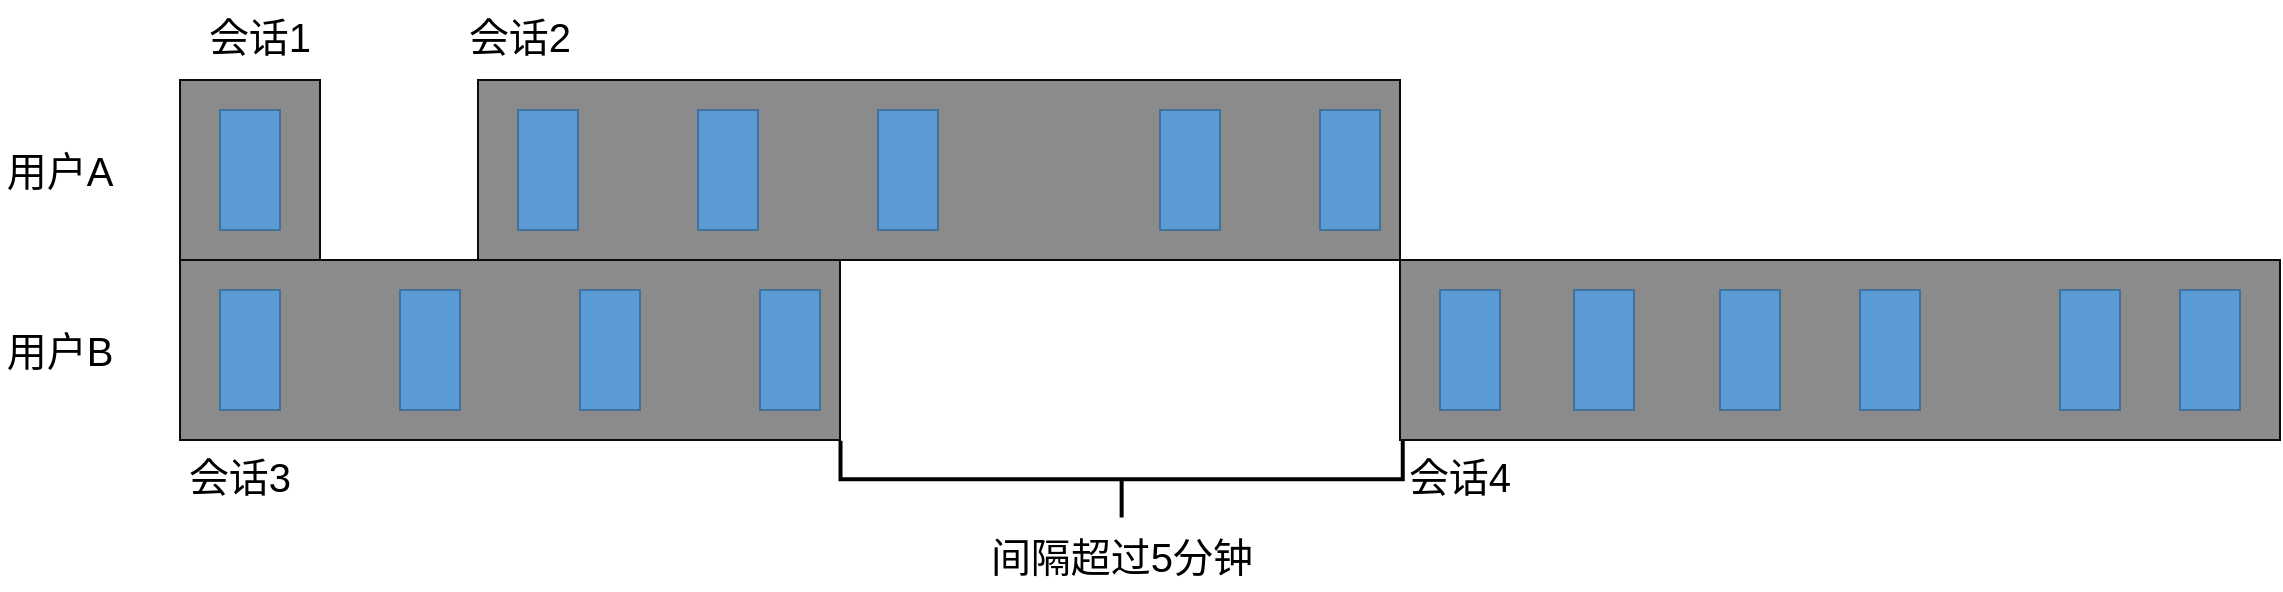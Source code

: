 <mxfile version="16.1.4" type="github">
  <diagram id="paHKK17B6sIbFTaooVwJ" name="会话分析">
    <mxGraphModel dx="782" dy="474" grid="1" gridSize="10" guides="1" tooltips="1" connect="1" arrows="1" fold="1" page="1" pageScale="1" pageWidth="827" pageHeight="1169" math="0" shadow="0">
      <root>
        <mxCell id="0" />
        <mxCell id="1" parent="0" />
        <mxCell id="aN4IXlnFFBzTNGCkeRl1-1" value="" style="rounded=0;whiteSpace=wrap;html=1;fillColor=#8b8b8b;strokeColor=#0c0c0c;" vertex="1" parent="1">
          <mxGeometry x="100" y="150" width="70" height="90" as="geometry" />
        </mxCell>
        <mxCell id="aN4IXlnFFBzTNGCkeRl1-2" value="" style="rounded=0;whiteSpace=wrap;html=1;fillColor=#5b9bd5;strokeColor=#41719c;" vertex="1" parent="1">
          <mxGeometry x="120" y="165" width="30" height="60" as="geometry" />
        </mxCell>
        <mxCell id="aN4IXlnFFBzTNGCkeRl1-3" value="" style="rounded=0;whiteSpace=wrap;html=1;fillColor=#8b8b8b;strokeColor=#0c0c0c;" vertex="1" parent="1">
          <mxGeometry x="100" y="240" width="330" height="90" as="geometry" />
        </mxCell>
        <mxCell id="aN4IXlnFFBzTNGCkeRl1-4" value="" style="rounded=0;whiteSpace=wrap;html=1;fillColor=#5b9bd5;strokeColor=#41719c;" vertex="1" parent="1">
          <mxGeometry x="120" y="255" width="30" height="60" as="geometry" />
        </mxCell>
        <mxCell id="aN4IXlnFFBzTNGCkeRl1-5" value="" style="rounded=0;whiteSpace=wrap;html=1;fillColor=#5b9bd5;strokeColor=#41719c;" vertex="1" parent="1">
          <mxGeometry x="210" y="255" width="30" height="60" as="geometry" />
        </mxCell>
        <mxCell id="aN4IXlnFFBzTNGCkeRl1-6" value="" style="rounded=0;whiteSpace=wrap;html=1;fillColor=#5b9bd5;strokeColor=#41719c;" vertex="1" parent="1">
          <mxGeometry x="300" y="255" width="30" height="60" as="geometry" />
        </mxCell>
        <mxCell id="aN4IXlnFFBzTNGCkeRl1-7" value="" style="rounded=0;whiteSpace=wrap;html=1;fillColor=#5b9bd5;strokeColor=#41719c;" vertex="1" parent="1">
          <mxGeometry x="390" y="255" width="30" height="60" as="geometry" />
        </mxCell>
        <mxCell id="aN4IXlnFFBzTNGCkeRl1-8" value="" style="rounded=0;whiteSpace=wrap;html=1;fillColor=#8b8b8b;strokeColor=#0c0c0c;" vertex="1" parent="1">
          <mxGeometry x="249" y="150" width="461" height="90" as="geometry" />
        </mxCell>
        <mxCell id="aN4IXlnFFBzTNGCkeRl1-9" value="" style="rounded=0;whiteSpace=wrap;html=1;fillColor=#5b9bd5;strokeColor=#41719c;" vertex="1" parent="1">
          <mxGeometry x="269" y="165" width="30" height="60" as="geometry" />
        </mxCell>
        <mxCell id="aN4IXlnFFBzTNGCkeRl1-10" value="" style="rounded=0;whiteSpace=wrap;html=1;fillColor=#5b9bd5;strokeColor=#41719c;" vertex="1" parent="1">
          <mxGeometry x="359" y="165" width="30" height="60" as="geometry" />
        </mxCell>
        <mxCell id="aN4IXlnFFBzTNGCkeRl1-11" value="" style="rounded=0;whiteSpace=wrap;html=1;fillColor=#5b9bd5;strokeColor=#41719c;" vertex="1" parent="1">
          <mxGeometry x="449" y="165" width="30" height="60" as="geometry" />
        </mxCell>
        <mxCell id="aN4IXlnFFBzTNGCkeRl1-12" value="" style="rounded=0;whiteSpace=wrap;html=1;fillColor=#5b9bd5;strokeColor=#41719c;" vertex="1" parent="1">
          <mxGeometry x="590" y="165" width="30" height="60" as="geometry" />
        </mxCell>
        <mxCell id="aN4IXlnFFBzTNGCkeRl1-13" value="用户A" style="text;html=1;strokeColor=none;fillColor=none;align=center;verticalAlign=middle;whiteSpace=wrap;rounded=0;fontSize=20;" vertex="1" parent="1">
          <mxGeometry x="10" y="177.5" width="60" height="35" as="geometry" />
        </mxCell>
        <mxCell id="aN4IXlnFFBzTNGCkeRl1-14" value="用户B" style="text;html=1;strokeColor=none;fillColor=none;align=center;verticalAlign=middle;whiteSpace=wrap;rounded=0;fontSize=20;" vertex="1" parent="1">
          <mxGeometry x="10" y="267.5" width="60" height="35" as="geometry" />
        </mxCell>
        <mxCell id="aN4IXlnFFBzTNGCkeRl1-15" value="会话1" style="text;html=1;strokeColor=none;fillColor=none;align=center;verticalAlign=middle;whiteSpace=wrap;rounded=0;fontSize=20;" vertex="1" parent="1">
          <mxGeometry x="110" y="110" width="60" height="35" as="geometry" />
        </mxCell>
        <mxCell id="aN4IXlnFFBzTNGCkeRl1-16" value="会话2" style="text;html=1;strokeColor=none;fillColor=none;align=center;verticalAlign=middle;whiteSpace=wrap;rounded=0;fontSize=20;" vertex="1" parent="1">
          <mxGeometry x="240" y="110" width="60" height="35" as="geometry" />
        </mxCell>
        <mxCell id="aN4IXlnFFBzTNGCkeRl1-17" value="会话3" style="text;html=1;strokeColor=none;fillColor=none;align=center;verticalAlign=middle;whiteSpace=wrap;rounded=0;fontSize=20;" vertex="1" parent="1">
          <mxGeometry x="100" y="330" width="60" height="35" as="geometry" />
        </mxCell>
        <mxCell id="aN4IXlnFFBzTNGCkeRl1-18" value="" style="rounded=0;whiteSpace=wrap;html=1;fillColor=#5b9bd5;strokeColor=#41719c;" vertex="1" parent="1">
          <mxGeometry x="670" y="165" width="30" height="60" as="geometry" />
        </mxCell>
        <mxCell id="aN4IXlnFFBzTNGCkeRl1-19" value="" style="rounded=0;whiteSpace=wrap;html=1;fillColor=#8b8b8b;strokeColor=#0c0c0c;" vertex="1" parent="1">
          <mxGeometry x="710" y="240" width="440" height="90" as="geometry" />
        </mxCell>
        <mxCell id="aN4IXlnFFBzTNGCkeRl1-20" value="" style="rounded=0;whiteSpace=wrap;html=1;fillColor=#5b9bd5;strokeColor=#41719c;" vertex="1" parent="1">
          <mxGeometry x="730" y="255" width="30" height="60" as="geometry" />
        </mxCell>
        <mxCell id="aN4IXlnFFBzTNGCkeRl1-21" value="" style="rounded=0;whiteSpace=wrap;html=1;fillColor=#5b9bd5;strokeColor=#41719c;" vertex="1" parent="1">
          <mxGeometry x="797" y="255" width="30" height="60" as="geometry" />
        </mxCell>
        <mxCell id="aN4IXlnFFBzTNGCkeRl1-22" value="" style="rounded=0;whiteSpace=wrap;html=1;fillColor=#5b9bd5;strokeColor=#41719c;" vertex="1" parent="1">
          <mxGeometry x="870" y="255" width="30" height="60" as="geometry" />
        </mxCell>
        <mxCell id="aN4IXlnFFBzTNGCkeRl1-23" value="" style="rounded=0;whiteSpace=wrap;html=1;fillColor=#5b9bd5;strokeColor=#41719c;" vertex="1" parent="1">
          <mxGeometry x="940" y="255" width="30" height="60" as="geometry" />
        </mxCell>
        <mxCell id="aN4IXlnFFBzTNGCkeRl1-24" value="" style="rounded=0;whiteSpace=wrap;html=1;fillColor=#5b9bd5;strokeColor=#41719c;" vertex="1" parent="1">
          <mxGeometry x="1040" y="255" width="30" height="60" as="geometry" />
        </mxCell>
        <mxCell id="aN4IXlnFFBzTNGCkeRl1-25" value="" style="rounded=0;whiteSpace=wrap;html=1;fillColor=#5b9bd5;strokeColor=#41719c;" vertex="1" parent="1">
          <mxGeometry x="1100" y="255" width="30" height="60" as="geometry" />
        </mxCell>
        <mxCell id="aN4IXlnFFBzTNGCkeRl1-26" value="会话4" style="text;html=1;strokeColor=none;fillColor=none;align=center;verticalAlign=middle;whiteSpace=wrap;rounded=0;fontSize=20;" vertex="1" parent="1">
          <mxGeometry x="710" y="330" width="60" height="35" as="geometry" />
        </mxCell>
        <mxCell id="aN4IXlnFFBzTNGCkeRl1-27" value="间隔超过5分钟" style="text;html=1;strokeColor=none;fillColor=none;align=center;verticalAlign=middle;whiteSpace=wrap;rounded=0;fontSize=20;" vertex="1" parent="1">
          <mxGeometry x="500.82" y="370" width="140" height="35" as="geometry" />
        </mxCell>
        <mxCell id="aN4IXlnFFBzTNGCkeRl1-28" value="" style="strokeWidth=2;html=1;shape=mxgraph.flowchart.annotation_2;align=left;labelPosition=right;pointerEvents=1;fillColor=#5b9bd5;fontSize=20;rotation=-90;" vertex="1" parent="1">
          <mxGeometry x="551.63" y="209.01" width="38.37" height="281.12" as="geometry" />
        </mxCell>
      </root>
    </mxGraphModel>
  </diagram>
</mxfile>
